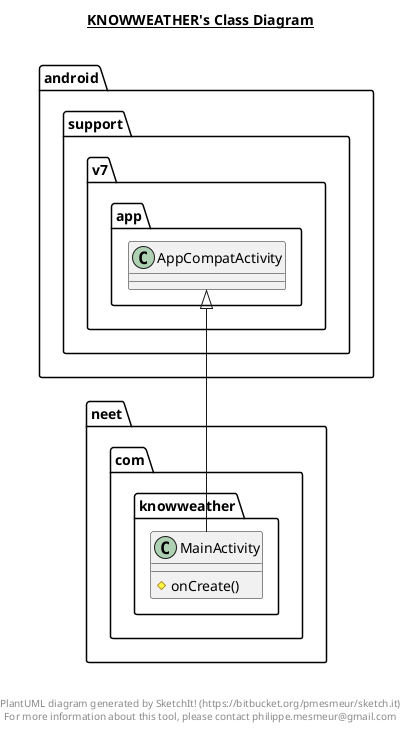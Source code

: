 @startuml

title __KNOWWEATHER's Class Diagram__\n

  namespace neet.com.knowweather {
    class neet.com.knowweather.MainActivity {
        # onCreate()
    }
  }
  

  neet.com.knowweather.MainActivity -up-|> android.support.v7.app.AppCompatActivity


right footer


PlantUML diagram generated by SketchIt! (https://bitbucket.org/pmesmeur/sketch.it)
For more information about this tool, please contact philippe.mesmeur@gmail.com
endfooter

@enduml
